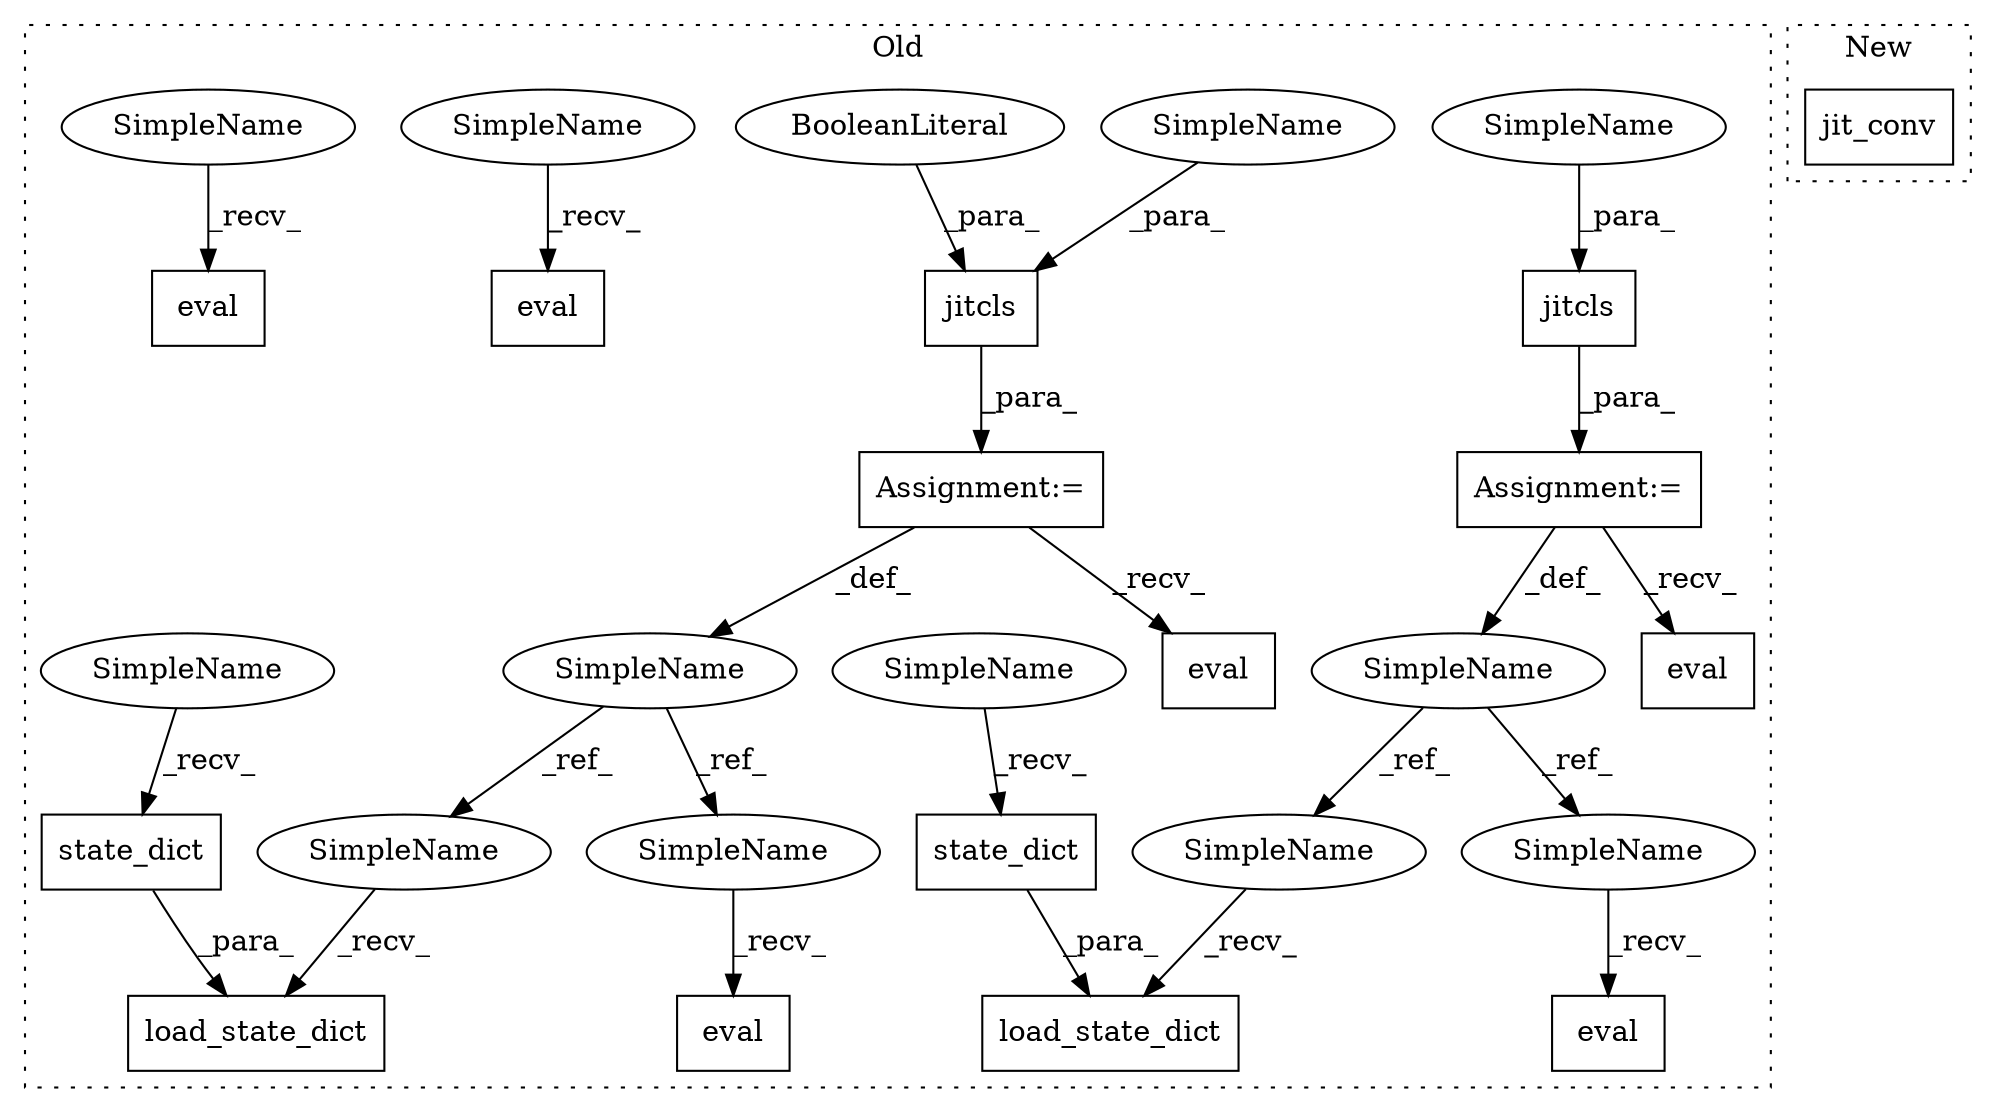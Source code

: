 digraph G {
subgraph cluster0 {
1 [label="jitcls" a="32" s="1534,1570" l="7,1" shape="box"];
3 [label="eval" a="32" s="1692" l="6" shape="box"];
4 [label="SimpleName" a="42" s="1526" l="7" shape="ellipse"];
5 [label="load_state_dict" a="32" s="1585,1618" l="16,1" shape="box"];
6 [label="eval" a="32" s="1715" l="6" shape="box"];
7 [label="state_dict" a="32" s="1606" l="12" shape="box"];
8 [label="Assignment:=" a="7" s="1533" l="1" shape="box"];
9 [label="BooleanLiteral" a="9" s="1566" l="4" shape="ellipse"];
10 [label="jitcls" a="32" s="1066,1097" l="7,1" shape="box"];
11 [label="eval" a="32" s="1219" l="6" shape="box"];
12 [label="SimpleName" a="42" s="1058" l="7" shape="ellipse"];
13 [label="load_state_dict" a="32" s="1112,1145" l="16,1" shape="box"];
14 [label="state_dict" a="32" s="1133" l="12" shape="box"];
15 [label="eval" a="32" s="1242" l="6" shape="box"];
16 [label="Assignment:=" a="7" s="1065" l="1" shape="box"];
17 [label="eval" a="32" s="1199" l="6" shape="box"];
18 [label="eval" a="32" s="1672" l="6" shape="box"];
19 [label="SimpleName" a="42" s="1085" l="12" shape="ellipse"];
20 [label="SimpleName" a="42" s="1553" l="12" shape="ellipse"];
21 [label="SimpleName" a="42" s="1211" l="7" shape="ellipse"];
22 [label="SimpleName" a="42" s="1104" l="7" shape="ellipse"];
23 [label="SimpleName" a="42" s="1667" l="4" shape="ellipse"];
24 [label="SimpleName" a="42" s="1601" l="4" shape="ellipse"];
25 [label="SimpleName" a="42" s="1128" l="4" shape="ellipse"];
26 [label="SimpleName" a="42" s="1194" l="4" shape="ellipse"];
27 [label="SimpleName" a="42" s="1577" l="7" shape="ellipse"];
28 [label="SimpleName" a="42" s="1684" l="7" shape="ellipse"];
label = "Old";
style="dotted";
}
subgraph cluster1 {
2 [label="jit_conv" a="32" s="972,993" l="9,1" shape="box"];
label = "New";
style="dotted";
}
1 -> 8 [label="_para_"];
4 -> 28 [label="_ref_"];
4 -> 27 [label="_ref_"];
7 -> 5 [label="_para_"];
8 -> 4 [label="_def_"];
8 -> 6 [label="_recv_"];
9 -> 1 [label="_para_"];
10 -> 16 [label="_para_"];
12 -> 22 [label="_ref_"];
12 -> 21 [label="_ref_"];
14 -> 13 [label="_para_"];
16 -> 15 [label="_recv_"];
16 -> 12 [label="_def_"];
19 -> 10 [label="_para_"];
20 -> 1 [label="_para_"];
21 -> 11 [label="_recv_"];
22 -> 13 [label="_recv_"];
23 -> 18 [label="_recv_"];
24 -> 7 [label="_recv_"];
25 -> 14 [label="_recv_"];
26 -> 17 [label="_recv_"];
27 -> 5 [label="_recv_"];
28 -> 3 [label="_recv_"];
}